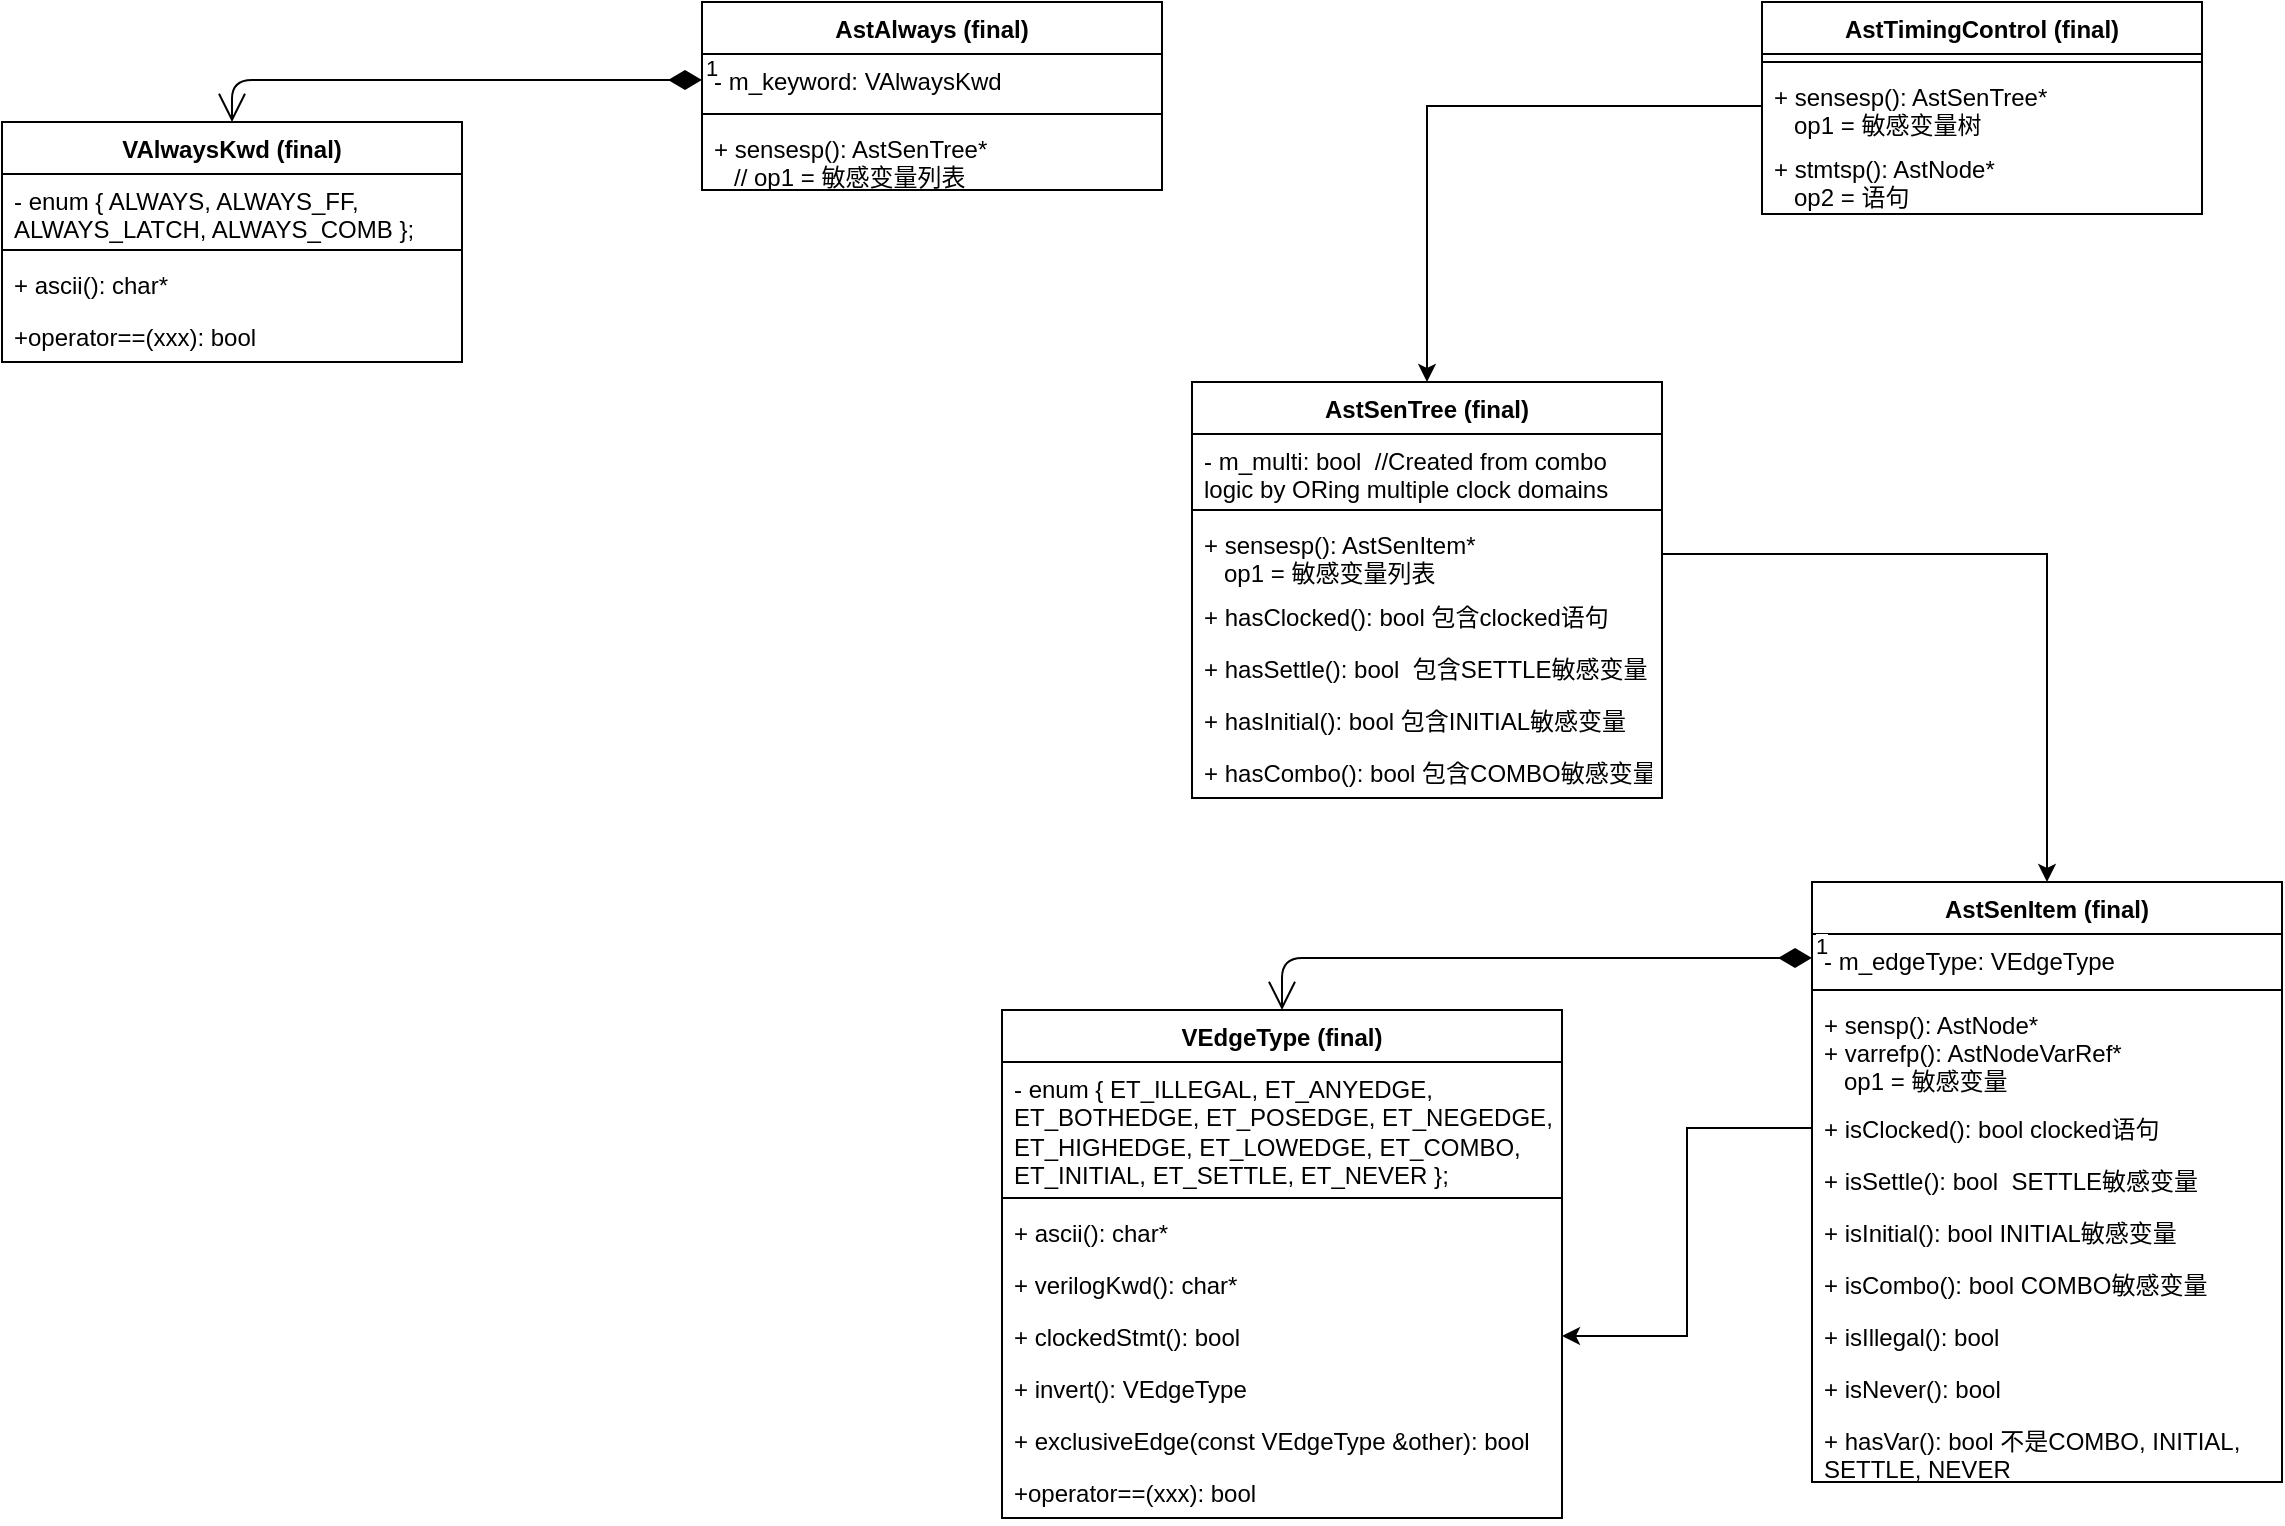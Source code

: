 <mxfile version="14.7.6" type="github">
  <diagram id="ZFzpthJSprnk8D9yMa9Z" name="第 1 页">
    <mxGraphModel dx="2591" dy="762" grid="1" gridSize="10" guides="1" tooltips="1" connect="1" arrows="1" fold="1" page="1" pageScale="1" pageWidth="1169" pageHeight="827" math="0" shadow="0">
      <root>
        <mxCell id="0" />
        <mxCell id="1" parent="0" />
        <mxCell id="NNSwcnHffDECImnnOeYG-1" value="AstAlways (final)" style="swimlane;fontStyle=1;align=center;verticalAlign=top;childLayout=stackLayout;horizontal=1;startSize=26;horizontalStack=0;resizeParent=1;resizeParentMax=0;resizeLast=0;collapsible=1;marginBottom=0;" vertex="1" parent="1">
          <mxGeometry x="200" y="40" width="230" height="94" as="geometry" />
        </mxCell>
        <mxCell id="NNSwcnHffDECImnnOeYG-2" value="- m_keyword: VAlwaysKwd" style="text;strokeColor=none;fillColor=none;align=left;verticalAlign=top;spacingLeft=4;spacingRight=4;overflow=hidden;rotatable=0;points=[[0,0.5],[1,0.5]];portConstraint=eastwest;" vertex="1" parent="NNSwcnHffDECImnnOeYG-1">
          <mxGeometry y="26" width="230" height="26" as="geometry" />
        </mxCell>
        <mxCell id="NNSwcnHffDECImnnOeYG-3" value="" style="line;strokeWidth=1;fillColor=none;align=left;verticalAlign=middle;spacingTop=-1;spacingLeft=3;spacingRight=3;rotatable=0;labelPosition=right;points=[];portConstraint=eastwest;" vertex="1" parent="NNSwcnHffDECImnnOeYG-1">
          <mxGeometry y="52" width="230" height="8" as="geometry" />
        </mxCell>
        <mxCell id="NNSwcnHffDECImnnOeYG-4" value="+ sensesp(): AstSenTree*&#xa;   // op1 = 敏感变量列表" style="text;strokeColor=none;fillColor=none;align=left;verticalAlign=top;spacingLeft=4;spacingRight=4;overflow=hidden;rotatable=0;points=[[0,0.5],[1,0.5]];portConstraint=eastwest;" vertex="1" parent="NNSwcnHffDECImnnOeYG-1">
          <mxGeometry y="60" width="230" height="34" as="geometry" />
        </mxCell>
        <mxCell id="NNSwcnHffDECImnnOeYG-5" value="AstTimingControl (final)" style="swimlane;fontStyle=1;align=center;verticalAlign=top;childLayout=stackLayout;horizontal=1;startSize=26;horizontalStack=0;resizeParent=1;resizeParentMax=0;resizeLast=0;collapsible=1;marginBottom=0;" vertex="1" parent="1">
          <mxGeometry x="730" y="40" width="220" height="106" as="geometry" />
        </mxCell>
        <mxCell id="NNSwcnHffDECImnnOeYG-6" value="" style="line;strokeWidth=1;fillColor=none;align=left;verticalAlign=middle;spacingTop=-1;spacingLeft=3;spacingRight=3;rotatable=0;labelPosition=right;points=[];portConstraint=eastwest;" vertex="1" parent="NNSwcnHffDECImnnOeYG-5">
          <mxGeometry y="26" width="220" height="8" as="geometry" />
        </mxCell>
        <mxCell id="NNSwcnHffDECImnnOeYG-7" value="+ sensesp(): AstSenTree*&#xa;   op1 = 敏感变量树" style="text;strokeColor=none;fillColor=none;align=left;verticalAlign=top;spacingLeft=4;spacingRight=4;overflow=hidden;rotatable=0;points=[[0,0.5],[1,0.5]];portConstraint=eastwest;" vertex="1" parent="NNSwcnHffDECImnnOeYG-5">
          <mxGeometry y="34" width="220" height="36" as="geometry" />
        </mxCell>
        <mxCell id="NNSwcnHffDECImnnOeYG-8" value="+ stmtsp(): AstNode*&#xa;   op2 = 语句" style="text;strokeColor=none;fillColor=none;align=left;verticalAlign=top;spacingLeft=4;spacingRight=4;overflow=hidden;rotatable=0;points=[[0,0.5],[1,0.5]];portConstraint=eastwest;" vertex="1" parent="NNSwcnHffDECImnnOeYG-5">
          <mxGeometry y="70" width="220" height="36" as="geometry" />
        </mxCell>
        <mxCell id="NNSwcnHffDECImnnOeYG-28" value="AstSenTree (final)" style="swimlane;fontStyle=1;align=center;verticalAlign=top;childLayout=stackLayout;horizontal=1;startSize=26;horizontalStack=0;resizeParent=1;resizeParentMax=0;resizeLast=0;collapsible=1;marginBottom=0;" vertex="1" parent="1">
          <mxGeometry x="445" y="230" width="235" height="208" as="geometry" />
        </mxCell>
        <mxCell id="NNSwcnHffDECImnnOeYG-32" value="- m_multi: bool  //Created from combo logic by ORing multiple clock domains" style="text;strokeColor=none;fillColor=none;align=left;verticalAlign=top;spacingLeft=4;spacingRight=4;overflow=hidden;rotatable=0;points=[[0,0.5],[1,0.5]];portConstraint=eastwest;whiteSpace=wrap;" vertex="1" parent="NNSwcnHffDECImnnOeYG-28">
          <mxGeometry y="26" width="235" height="34" as="geometry" />
        </mxCell>
        <mxCell id="NNSwcnHffDECImnnOeYG-29" value="" style="line;strokeWidth=1;fillColor=none;align=left;verticalAlign=middle;spacingTop=-1;spacingLeft=3;spacingRight=3;rotatable=0;labelPosition=right;points=[];portConstraint=eastwest;" vertex="1" parent="NNSwcnHffDECImnnOeYG-28">
          <mxGeometry y="60" width="235" height="8" as="geometry" />
        </mxCell>
        <mxCell id="NNSwcnHffDECImnnOeYG-30" value="+ sensesp(): AstSenItem*&#xa;   op1 = 敏感变量列表" style="text;strokeColor=none;fillColor=none;align=left;verticalAlign=top;spacingLeft=4;spacingRight=4;overflow=hidden;rotatable=0;points=[[0,0.5],[1,0.5]];portConstraint=eastwest;" vertex="1" parent="NNSwcnHffDECImnnOeYG-28">
          <mxGeometry y="68" width="235" height="36" as="geometry" />
        </mxCell>
        <mxCell id="NNSwcnHffDECImnnOeYG-33" value="+ hasClocked(): bool 包含clocked语句" style="text;strokeColor=none;fillColor=none;align=left;verticalAlign=top;spacingLeft=4;spacingRight=4;overflow=hidden;rotatable=0;points=[[0,0.5],[1,0.5]];portConstraint=eastwest;" vertex="1" parent="NNSwcnHffDECImnnOeYG-28">
          <mxGeometry y="104" width="235" height="26" as="geometry" />
        </mxCell>
        <mxCell id="NNSwcnHffDECImnnOeYG-34" value="+ hasSettle(): bool  包含SETTLE敏感变量" style="text;strokeColor=none;fillColor=none;align=left;verticalAlign=top;spacingLeft=4;spacingRight=4;overflow=hidden;rotatable=0;points=[[0,0.5],[1,0.5]];portConstraint=eastwest;" vertex="1" parent="NNSwcnHffDECImnnOeYG-28">
          <mxGeometry y="130" width="235" height="26" as="geometry" />
        </mxCell>
        <mxCell id="NNSwcnHffDECImnnOeYG-36" value="+ hasInitial(): bool 包含INITIAL敏感变量" style="text;strokeColor=none;fillColor=none;align=left;verticalAlign=top;spacingLeft=4;spacingRight=4;overflow=hidden;rotatable=0;points=[[0,0.5],[1,0.5]];portConstraint=eastwest;" vertex="1" parent="NNSwcnHffDECImnnOeYG-28">
          <mxGeometry y="156" width="235" height="26" as="geometry" />
        </mxCell>
        <mxCell id="NNSwcnHffDECImnnOeYG-35" value="+ hasCombo(): bool 包含COMBO敏感变量" style="text;strokeColor=none;fillColor=none;align=left;verticalAlign=top;spacingLeft=4;spacingRight=4;overflow=hidden;rotatable=0;points=[[0,0.5],[1,0.5]];portConstraint=eastwest;" vertex="1" parent="NNSwcnHffDECImnnOeYG-28">
          <mxGeometry y="182" width="235" height="26" as="geometry" />
        </mxCell>
        <mxCell id="NNSwcnHffDECImnnOeYG-37" value="AstSenItem (final)" style="swimlane;fontStyle=1;align=center;verticalAlign=top;childLayout=stackLayout;horizontal=1;startSize=26;horizontalStack=0;resizeParent=1;resizeParentMax=0;resizeLast=0;collapsible=1;marginBottom=0;" vertex="1" parent="1">
          <mxGeometry x="755" y="480" width="235" height="300" as="geometry" />
        </mxCell>
        <mxCell id="NNSwcnHffDECImnnOeYG-38" value="- m_edgeType: VEdgeType" style="text;strokeColor=none;fillColor=none;align=left;verticalAlign=top;spacingLeft=4;spacingRight=4;overflow=hidden;rotatable=0;points=[[0,0.5],[1,0.5]];portConstraint=eastwest;whiteSpace=wrap;" vertex="1" parent="NNSwcnHffDECImnnOeYG-37">
          <mxGeometry y="26" width="235" height="24" as="geometry" />
        </mxCell>
        <mxCell id="NNSwcnHffDECImnnOeYG-39" value="" style="line;strokeWidth=1;fillColor=none;align=left;verticalAlign=middle;spacingTop=-1;spacingLeft=3;spacingRight=3;rotatable=0;labelPosition=right;points=[];portConstraint=eastwest;" vertex="1" parent="NNSwcnHffDECImnnOeYG-37">
          <mxGeometry y="50" width="235" height="8" as="geometry" />
        </mxCell>
        <mxCell id="NNSwcnHffDECImnnOeYG-40" value="+ sensp(): AstNode*&#xa;+ varrefp(): AstNodeVarRef*&#xa;   op1 = 敏感变量" style="text;strokeColor=none;fillColor=none;align=left;verticalAlign=top;spacingLeft=4;spacingRight=4;overflow=hidden;rotatable=0;points=[[0,0.5],[1,0.5]];portConstraint=eastwest;" vertex="1" parent="NNSwcnHffDECImnnOeYG-37">
          <mxGeometry y="58" width="235" height="52" as="geometry" />
        </mxCell>
        <mxCell id="NNSwcnHffDECImnnOeYG-41" value="+ isClocked(): bool clocked语句" style="text;strokeColor=none;fillColor=none;align=left;verticalAlign=top;spacingLeft=4;spacingRight=4;overflow=hidden;rotatable=0;points=[[0,0.5],[1,0.5]];portConstraint=eastwest;" vertex="1" parent="NNSwcnHffDECImnnOeYG-37">
          <mxGeometry y="110" width="235" height="26" as="geometry" />
        </mxCell>
        <mxCell id="NNSwcnHffDECImnnOeYG-42" value="+ isSettle(): bool  SETTLE敏感变量" style="text;strokeColor=none;fillColor=none;align=left;verticalAlign=top;spacingLeft=4;spacingRight=4;overflow=hidden;rotatable=0;points=[[0,0.5],[1,0.5]];portConstraint=eastwest;" vertex="1" parent="NNSwcnHffDECImnnOeYG-37">
          <mxGeometry y="136" width="235" height="26" as="geometry" />
        </mxCell>
        <mxCell id="NNSwcnHffDECImnnOeYG-43" value="+ isInitial(): bool INITIAL敏感变量" style="text;strokeColor=none;fillColor=none;align=left;verticalAlign=top;spacingLeft=4;spacingRight=4;overflow=hidden;rotatable=0;points=[[0,0.5],[1,0.5]];portConstraint=eastwest;" vertex="1" parent="NNSwcnHffDECImnnOeYG-37">
          <mxGeometry y="162" width="235" height="26" as="geometry" />
        </mxCell>
        <mxCell id="NNSwcnHffDECImnnOeYG-45" value="+ isCombo(): bool COMBO敏感变量" style="text;strokeColor=none;fillColor=none;align=left;verticalAlign=top;spacingLeft=4;spacingRight=4;overflow=hidden;rotatable=0;points=[[0,0.5],[1,0.5]];portConstraint=eastwest;" vertex="1" parent="NNSwcnHffDECImnnOeYG-37">
          <mxGeometry y="188" width="235" height="26" as="geometry" />
        </mxCell>
        <mxCell id="NNSwcnHffDECImnnOeYG-44" value="+ isIllegal(): bool" style="text;strokeColor=none;fillColor=none;align=left;verticalAlign=top;spacingLeft=4;spacingRight=4;overflow=hidden;rotatable=0;points=[[0,0.5],[1,0.5]];portConstraint=eastwest;" vertex="1" parent="NNSwcnHffDECImnnOeYG-37">
          <mxGeometry y="214" width="235" height="26" as="geometry" />
        </mxCell>
        <mxCell id="NNSwcnHffDECImnnOeYG-47" value="+ isNever(): bool" style="text;strokeColor=none;fillColor=none;align=left;verticalAlign=top;spacingLeft=4;spacingRight=4;overflow=hidden;rotatable=0;points=[[0,0.5],[1,0.5]];portConstraint=eastwest;" vertex="1" parent="NNSwcnHffDECImnnOeYG-37">
          <mxGeometry y="240" width="235" height="26" as="geometry" />
        </mxCell>
        <mxCell id="NNSwcnHffDECImnnOeYG-46" value="+ hasVar(): bool 不是COMBO, INITIAL, SETTLE, NEVER" style="text;strokeColor=none;fillColor=none;align=left;verticalAlign=top;spacingLeft=4;spacingRight=4;overflow=hidden;rotatable=0;points=[[0,0.5],[1,0.5]];portConstraint=eastwest;whiteSpace=wrap;" vertex="1" parent="NNSwcnHffDECImnnOeYG-37">
          <mxGeometry y="266" width="235" height="34" as="geometry" />
        </mxCell>
        <mxCell id="NNSwcnHffDECImnnOeYG-48" value="VEdgeType (final)" style="swimlane;fontStyle=1;align=center;verticalAlign=top;childLayout=stackLayout;horizontal=1;startSize=26;horizontalStack=0;resizeParent=1;resizeParentMax=0;resizeLast=0;collapsible=1;marginBottom=0;" vertex="1" parent="1">
          <mxGeometry x="350" y="544" width="280" height="254" as="geometry" />
        </mxCell>
        <mxCell id="NNSwcnHffDECImnnOeYG-49" value="- enum { ET_ILLEGAL, ET_ANYEDGE, ET_BOTHEDGE, ET_POSEDGE, ET_NEGEDGE, ET_HIGHEDGE, ET_LOWEDGE, ET_COMBO, ET_INITIAL, ET_SETTLE, ET_NEVER };" style="text;strokeColor=none;fillColor=none;align=left;verticalAlign=top;spacingLeft=4;spacingRight=4;overflow=hidden;rotatable=0;points=[[0,0.5],[1,0.5]];portConstraint=eastwest;whiteSpace=wrap;" vertex="1" parent="NNSwcnHffDECImnnOeYG-48">
          <mxGeometry y="26" width="280" height="64" as="geometry" />
        </mxCell>
        <mxCell id="NNSwcnHffDECImnnOeYG-50" value="" style="line;strokeWidth=1;fillColor=none;align=left;verticalAlign=middle;spacingTop=-1;spacingLeft=3;spacingRight=3;rotatable=0;labelPosition=right;points=[];portConstraint=eastwest;" vertex="1" parent="NNSwcnHffDECImnnOeYG-48">
          <mxGeometry y="90" width="280" height="8" as="geometry" />
        </mxCell>
        <mxCell id="NNSwcnHffDECImnnOeYG-51" value="+ ascii(): char* " style="text;strokeColor=none;fillColor=none;align=left;verticalAlign=top;spacingLeft=4;spacingRight=4;overflow=hidden;rotatable=0;points=[[0,0.5],[1,0.5]];portConstraint=eastwest;" vertex="1" parent="NNSwcnHffDECImnnOeYG-48">
          <mxGeometry y="98" width="280" height="26" as="geometry" />
        </mxCell>
        <mxCell id="NNSwcnHffDECImnnOeYG-53" value="+ verilogKwd(): char* " style="text;strokeColor=none;fillColor=none;align=left;verticalAlign=top;spacingLeft=4;spacingRight=4;overflow=hidden;rotatable=0;points=[[0,0.5],[1,0.5]];portConstraint=eastwest;" vertex="1" parent="NNSwcnHffDECImnnOeYG-48">
          <mxGeometry y="124" width="280" height="26" as="geometry" />
        </mxCell>
        <mxCell id="NNSwcnHffDECImnnOeYG-57" value="+ clockedStmt(): bool" style="text;strokeColor=none;fillColor=none;align=left;verticalAlign=top;spacingLeft=4;spacingRight=4;overflow=hidden;rotatable=0;points=[[0,0.5],[1,0.5]];portConstraint=eastwest;" vertex="1" parent="NNSwcnHffDECImnnOeYG-48">
          <mxGeometry y="150" width="280" height="26" as="geometry" />
        </mxCell>
        <mxCell id="NNSwcnHffDECImnnOeYG-54" value="+ invert(): VEdgeType " style="text;strokeColor=none;fillColor=none;align=left;verticalAlign=top;spacingLeft=4;spacingRight=4;overflow=hidden;rotatable=0;points=[[0,0.5],[1,0.5]];portConstraint=eastwest;" vertex="1" parent="NNSwcnHffDECImnnOeYG-48">
          <mxGeometry y="176" width="280" height="26" as="geometry" />
        </mxCell>
        <mxCell id="NNSwcnHffDECImnnOeYG-55" value="+ exclusiveEdge(const VEdgeType &amp;other): bool" style="text;strokeColor=none;fillColor=none;align=left;verticalAlign=top;spacingLeft=4;spacingRight=4;overflow=hidden;rotatable=0;points=[[0,0.5],[1,0.5]];portConstraint=eastwest;" vertex="1" parent="NNSwcnHffDECImnnOeYG-48">
          <mxGeometry y="202" width="280" height="26" as="geometry" />
        </mxCell>
        <mxCell id="NNSwcnHffDECImnnOeYG-52" value="+operator==(xxx): bool " style="text;strokeColor=none;fillColor=none;align=left;verticalAlign=top;spacingLeft=4;spacingRight=4;overflow=hidden;rotatable=0;points=[[0,0.5],[1,0.5]];portConstraint=eastwest;" vertex="1" parent="NNSwcnHffDECImnnOeYG-48">
          <mxGeometry y="228" width="280" height="26" as="geometry" />
        </mxCell>
        <mxCell id="NNSwcnHffDECImnnOeYG-56" value="1" style="endArrow=open;html=1;endSize=12;startArrow=diamondThin;startSize=14;startFill=1;edgeStyle=orthogonalEdgeStyle;align=left;verticalAlign=bottom;entryX=0.5;entryY=0;entryDx=0;entryDy=0;" edge="1" parent="1" source="NNSwcnHffDECImnnOeYG-38" target="NNSwcnHffDECImnnOeYG-48">
          <mxGeometry x="-1" y="3" relative="1" as="geometry">
            <mxPoint x="960" y="1045" as="sourcePoint" />
            <mxPoint x="830" y="1020" as="targetPoint" />
          </mxGeometry>
        </mxCell>
        <mxCell id="NNSwcnHffDECImnnOeYG-58" style="edgeStyle=orthogonalEdgeStyle;rounded=0;orthogonalLoop=1;jettySize=auto;html=1;" edge="1" parent="1" source="NNSwcnHffDECImnnOeYG-41" target="NNSwcnHffDECImnnOeYG-57">
          <mxGeometry relative="1" as="geometry" />
        </mxCell>
        <mxCell id="NNSwcnHffDECImnnOeYG-59" style="edgeStyle=orthogonalEdgeStyle;rounded=0;orthogonalLoop=1;jettySize=auto;html=1;exitX=1;exitY=0.5;exitDx=0;exitDy=0;" edge="1" parent="1" source="NNSwcnHffDECImnnOeYG-30" target="NNSwcnHffDECImnnOeYG-37">
          <mxGeometry relative="1" as="geometry" />
        </mxCell>
        <mxCell id="NNSwcnHffDECImnnOeYG-60" style="edgeStyle=orthogonalEdgeStyle;rounded=0;orthogonalLoop=1;jettySize=auto;html=1;" edge="1" parent="1" source="NNSwcnHffDECImnnOeYG-7" target="NNSwcnHffDECImnnOeYG-28">
          <mxGeometry relative="1" as="geometry" />
        </mxCell>
        <mxCell id="NNSwcnHffDECImnnOeYG-61" value="VAlwaysKwd (final)" style="swimlane;fontStyle=1;align=center;verticalAlign=top;childLayout=stackLayout;horizontal=1;startSize=26;horizontalStack=0;resizeParent=1;resizeParentMax=0;resizeLast=0;collapsible=1;marginBottom=0;" vertex="1" parent="1">
          <mxGeometry x="-150" y="100" width="230" height="120" as="geometry" />
        </mxCell>
        <mxCell id="NNSwcnHffDECImnnOeYG-62" value="- enum { ALWAYS, ALWAYS_FF, ALWAYS_LATCH, ALWAYS_COMB };" style="text;strokeColor=none;fillColor=none;align=left;verticalAlign=top;spacingLeft=4;spacingRight=4;overflow=hidden;rotatable=0;points=[[0,0.5],[1,0.5]];portConstraint=eastwest;whiteSpace=wrap;" vertex="1" parent="NNSwcnHffDECImnnOeYG-61">
          <mxGeometry y="26" width="230" height="34" as="geometry" />
        </mxCell>
        <mxCell id="NNSwcnHffDECImnnOeYG-63" value="" style="line;strokeWidth=1;fillColor=none;align=left;verticalAlign=middle;spacingTop=-1;spacingLeft=3;spacingRight=3;rotatable=0;labelPosition=right;points=[];portConstraint=eastwest;" vertex="1" parent="NNSwcnHffDECImnnOeYG-61">
          <mxGeometry y="60" width="230" height="8" as="geometry" />
        </mxCell>
        <mxCell id="NNSwcnHffDECImnnOeYG-66" value="+ ascii(): char* " style="text;strokeColor=none;fillColor=none;align=left;verticalAlign=top;spacingLeft=4;spacingRight=4;overflow=hidden;rotatable=0;points=[[0,0.5],[1,0.5]];portConstraint=eastwest;" vertex="1" parent="NNSwcnHffDECImnnOeYG-61">
          <mxGeometry y="68" width="230" height="26" as="geometry" />
        </mxCell>
        <mxCell id="NNSwcnHffDECImnnOeYG-65" value="+operator==(xxx): bool " style="text;strokeColor=none;fillColor=none;align=left;verticalAlign=top;spacingLeft=4;spacingRight=4;overflow=hidden;rotatable=0;points=[[0,0.5],[1,0.5]];portConstraint=eastwest;" vertex="1" parent="NNSwcnHffDECImnnOeYG-61">
          <mxGeometry y="94" width="230" height="26" as="geometry" />
        </mxCell>
        <mxCell id="NNSwcnHffDECImnnOeYG-67" value="1" style="endArrow=open;html=1;endSize=12;startArrow=diamondThin;startSize=14;startFill=1;edgeStyle=orthogonalEdgeStyle;align=left;verticalAlign=bottom;entryX=0.5;entryY=0;entryDx=0;entryDy=0;exitX=0;exitY=0.5;exitDx=0;exitDy=0;" edge="1" parent="1" source="NNSwcnHffDECImnnOeYG-2" target="NNSwcnHffDECImnnOeYG-61">
          <mxGeometry x="-1" y="3" relative="1" as="geometry">
            <mxPoint x="765" y="528" as="sourcePoint" />
            <mxPoint x="500" y="554" as="targetPoint" />
          </mxGeometry>
        </mxCell>
      </root>
    </mxGraphModel>
  </diagram>
</mxfile>
